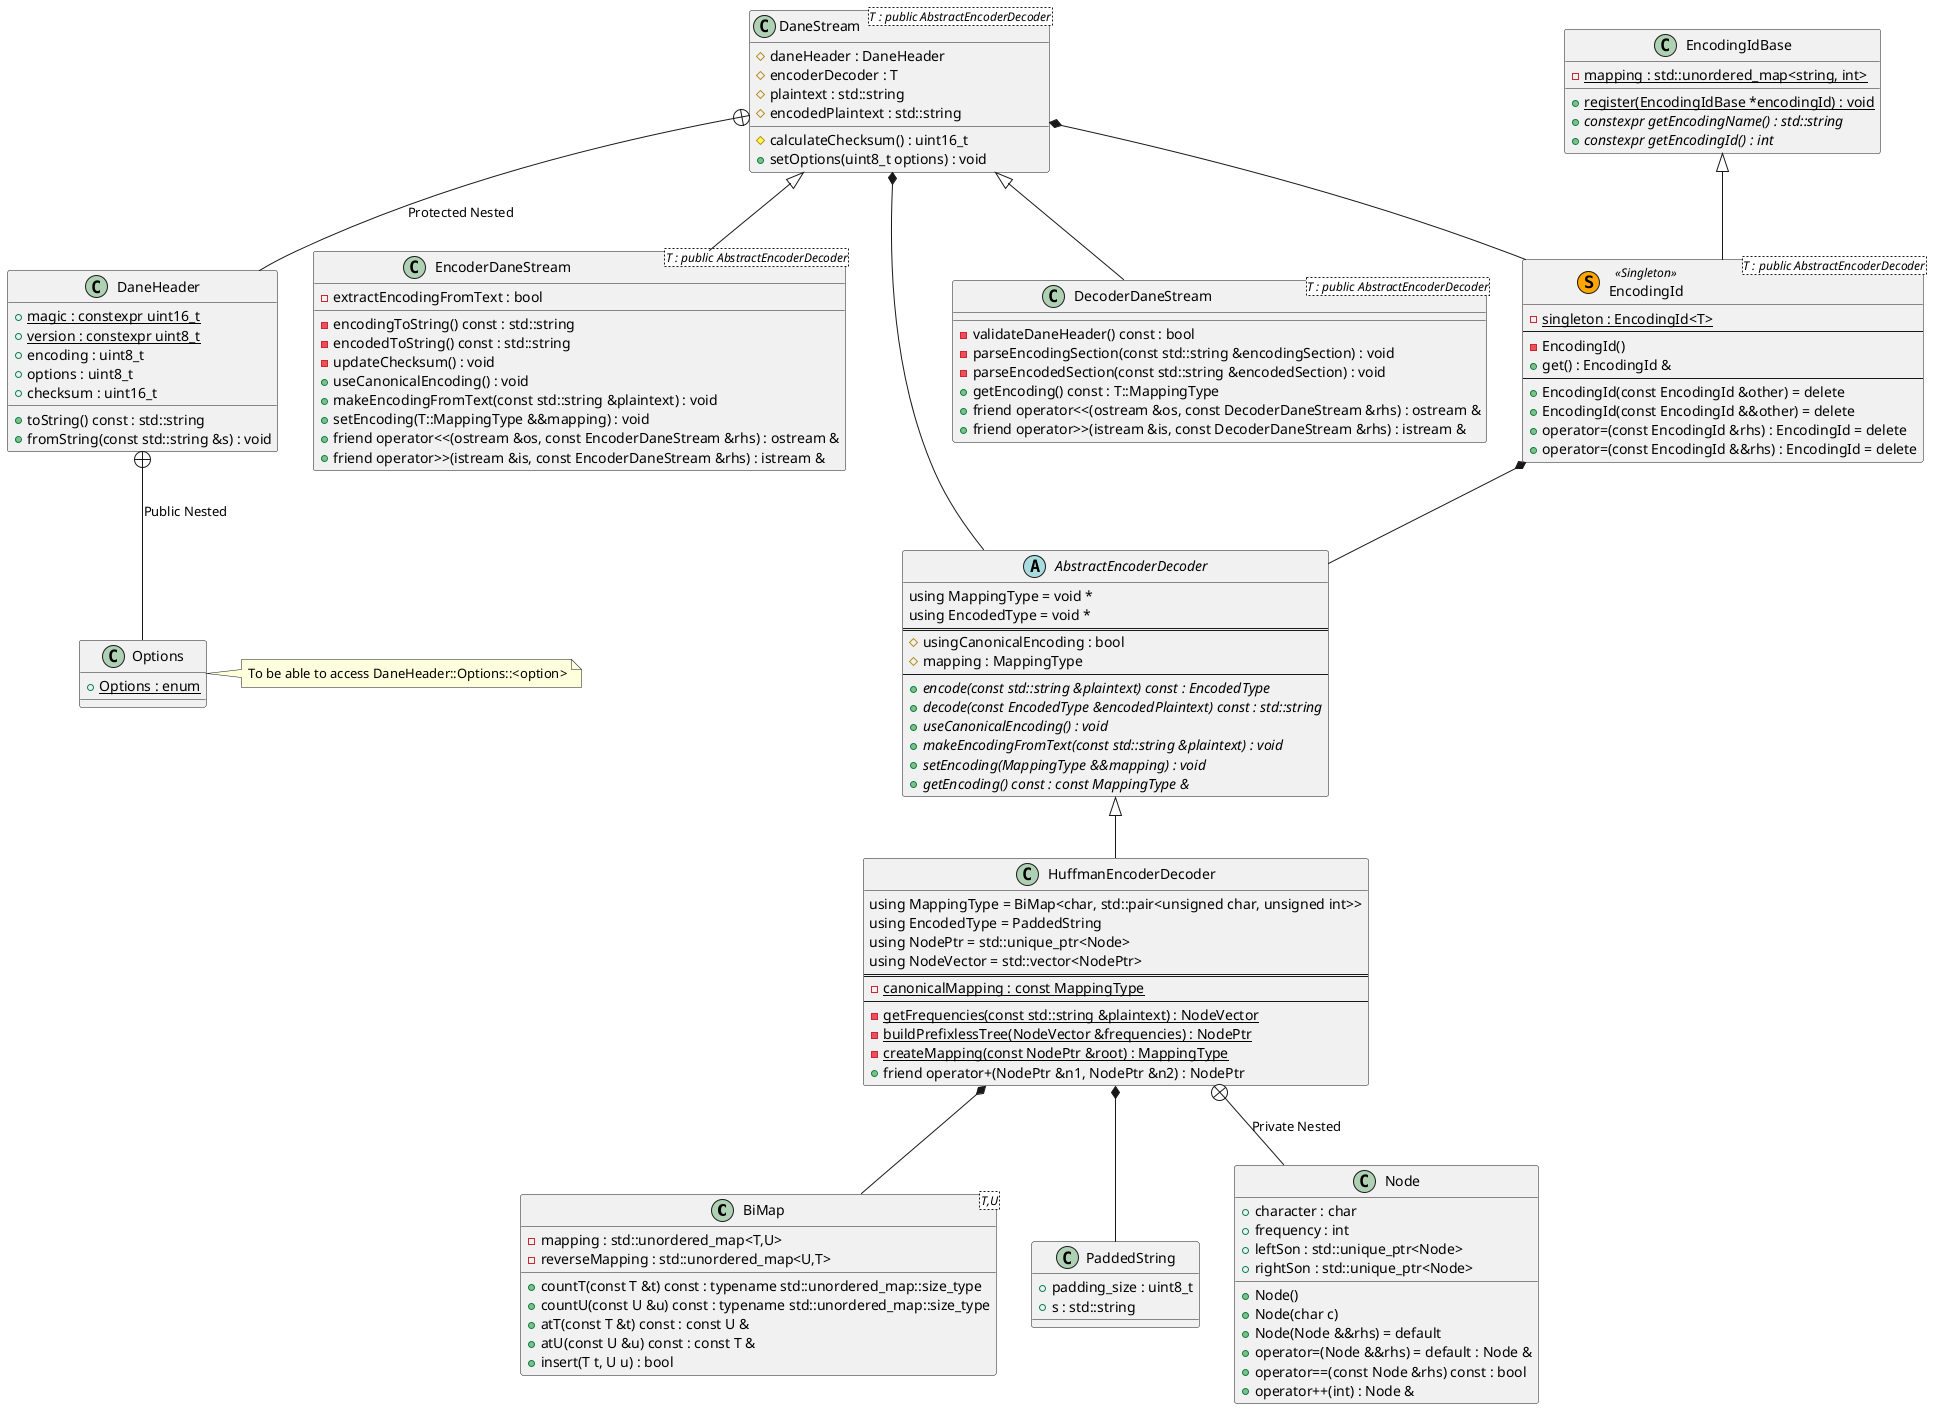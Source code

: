 @startuml dane
class BiMap<T,U> {
	- {field}	mapping : std::unordered_map<T,U>
	- {field}	reverseMapping : std::unordered_map<U,T>
	+ {method}	countT(const T &t) const : typename std::unordered_map::size_type
	+ {method}	countU(const U &u) const : typename std::unordered_map::size_type
	+ {method}	atT(const T &t) const : const U &
	+ {method}	atU(const U &u) const : const T &
	+ {method}	insert(T t, U u) : bool
}

class PaddedString {
	+ {field}	padding_size : uint8_t
	+ {field}	s : std::string
}

abstract class AbstractEncoderDecoder {
	using MappingType = void *
	using EncodedType = void *
	==
	# {field}	usingCanonicalEncoding : bool
	# {field}	mapping : MappingType
	--
	+ {method}	{abstract} encode(const std::string &plaintext) const : EncodedType
	+ {method}	{abstract} decode(const EncodedType &encodedPlaintext) const : std::string
	+ {method}	{abstract} useCanonicalEncoding() : void
	+ {method}	{abstract} makeEncodingFromText(const std::string &plaintext) : void
	+ {method}	{abstract} setEncoding(MappingType &&mapping) : void
	+ {method}	{abstract} getEncoding() const : const MappingType &
}

AbstractEncoderDecoder <|-- HuffmanEncoderDecoder
HuffmanEncoderDecoder *-- BiMap
HuffmanEncoderDecoder *-- PaddedString
HuffmanEncoderDecoder +-- Node : "Private Nested"
class HuffmanEncoderDecoder {
	using MappingType = BiMap<char, std::pair<unsigned char, unsigned int>>
	using EncodedType = PaddedString
	using NodePtr = std::unique_ptr<Node>
	using NodeVector = std::vector<NodePtr>
	==
	- {field}	{static} canonicalMapping : const MappingType
	--
	- {method}	{static} getFrequencies(const std::string &plaintext) : NodeVector
	- {method}	{static} buildPrefixlessTree(NodeVector &frequencies) : NodePtr
	- {method}	{static} createMapping(const NodePtr &root) : MappingType
	+ {method}	friend operator+(NodePtr &n1, NodePtr &n2) : NodePtr
}

class Node {
	+ {field}	character : char
	+ {field}	frequency : int
	+ {field}	leftSon : std::unique_ptr<Node>
	+ {field}	rightSon : std::unique_ptr<Node>
	+ {method}	Node()
	+ {method}	Node(char c)
	+ {method}	Node(Node &&rhs) = default
	+ {method}	operator=(Node &&rhs) = default : Node &
	+ {method}	operator==(const Node &rhs) const : bool
	+ {method}	operator++(int) : Node &
}

DaneStream +-- DaneHeader : Protected Nested
class DaneHeader {
	+ {field}	{static} magic : constexpr uint16_t
	+ {field}	{static} version : constexpr uint8_t
	+ {field}	encoding : uint8_t
	+ {field}	options : uint8_t
	+ {field}	checksum : uint16_t
	+ {method}	toString() const : std::string
	+ {method}	fromString(const std::string &s) : void
}

DaneHeader +-- Options : Public Nested
note right of Options : To be able to access DaneHeader::Options::<option>
class Options {
	+ {field}	{static} Options : enum
}

DaneStream *-- AbstractEncoderDecoder
DaneStream *-- EncodingId
class DaneStream<T : public AbstractEncoderDecoder> {
	# {field}	daneHeader : DaneHeader
	# {field}	encoderDecoder : T
	# {field}	plaintext : std::string
	# {field}	encodedPlaintext : std::string
	# {method}	calculateChecksum() : uint16_t
	+ {method}	setOptions(uint8_t options) : void
}

DaneStream <|-- EncoderDaneStream
class EncoderDaneStream<T : public AbstractEncoderDecoder> {
	- {field}	extractEncodingFromText : bool
	- {method}	encodingToString() const : std::string
	- {method}	encodedToString() const : std::string
	- {method}	updateChecksum() : void
	+ {method}	useCanonicalEncoding() : void
	+ {method}	makeEncodingFromText(const std::string &plaintext) : void
	+ {method}	setEncoding(T::MappingType &&mapping) : void
	+ {method}	friend operator<<(ostream &os, const EncoderDaneStream &rhs) : ostream &
	+ {method}	friend operator>>(istream &is, const EncoderDaneStream &rhs) : istream &
}

DaneStream <|-- DecoderDaneStream
class DecoderDaneStream<T : public AbstractEncoderDecoder> {
	- {method}	validateDaneHeader() const : bool
	- {method}	parseEncodingSection(const std::string &encodingSection) : void
	- {method}	parseEncodedSection(const std::string &encodedSection) : void
	+ {method}	getEncoding() const : T::MappingType
	+ {method}	friend operator<<(ostream &os, const DecoderDaneStream &rhs) : ostream &
	+ {method}	friend operator>>(istream &is, const DecoderDaneStream &rhs) : istream &
}

class EncodingIdBase {
	- {field}	{static} mapping : std::unordered_map<string, int>
	+ {method}	{static} register(EncodingIdBase *encodingId) : void
	+ {method}	{abstract} constexpr getEncodingName() : std::string
	+ {method}	{abstract} constexpr getEncodingId() : int
}

EncodingIdBase <|-- EncodingId
EncodingId *-- AbstractEncoderDecoder
class EncodingId<T : public AbstractEncoderDecoder> << (S,Orange) Singleton >> {
	- {field}	{static} singleton : EncodingId<T>
	--
	- {method}	EncodingId()
	+ {method}	get() : EncodingId &
	--
	+ {method}	EncodingId(const EncodingId &other) = delete
	+ {method}	EncodingId(const EncodingId &&other) = delete
	+ {method}	operator=(const EncodingId &rhs) : EncodingId = delete
	+ {method}	operator=(const EncodingId &&rhs) : EncodingId = delete
}

@enduml
